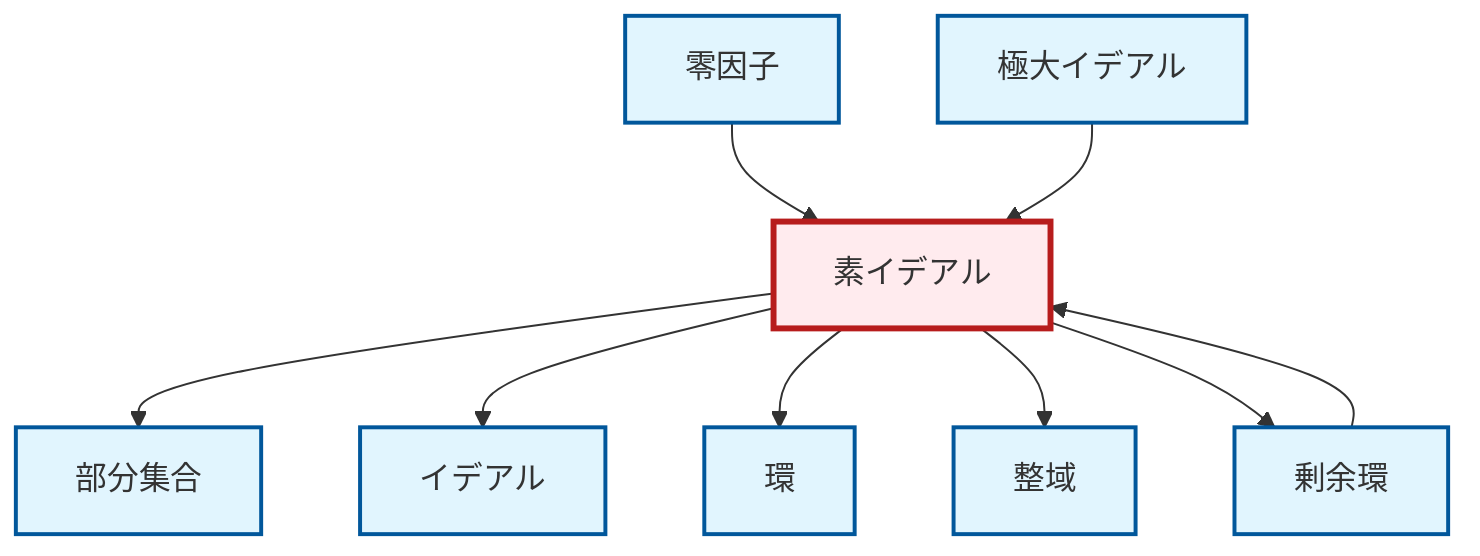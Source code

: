 graph TD
    classDef definition fill:#e1f5fe,stroke:#01579b,stroke-width:2px
    classDef theorem fill:#f3e5f5,stroke:#4a148c,stroke-width:2px
    classDef axiom fill:#fff3e0,stroke:#e65100,stroke-width:2px
    classDef example fill:#e8f5e9,stroke:#1b5e20,stroke-width:2px
    classDef current fill:#ffebee,stroke:#b71c1c,stroke-width:3px
    def-subset["部分集合"]:::definition
    def-ring["環"]:::definition
    def-maximal-ideal["極大イデアル"]:::definition
    def-ideal["イデアル"]:::definition
    def-zero-divisor["零因子"]:::definition
    def-integral-domain["整域"]:::definition
    def-quotient-ring["剰余環"]:::definition
    def-prime-ideal["素イデアル"]:::definition
    def-quotient-ring --> def-prime-ideal
    def-prime-ideal --> def-subset
    def-prime-ideal --> def-ideal
    def-prime-ideal --> def-ring
    def-prime-ideal --> def-integral-domain
    def-zero-divisor --> def-prime-ideal
    def-prime-ideal --> def-quotient-ring
    def-maximal-ideal --> def-prime-ideal
    class def-prime-ideal current